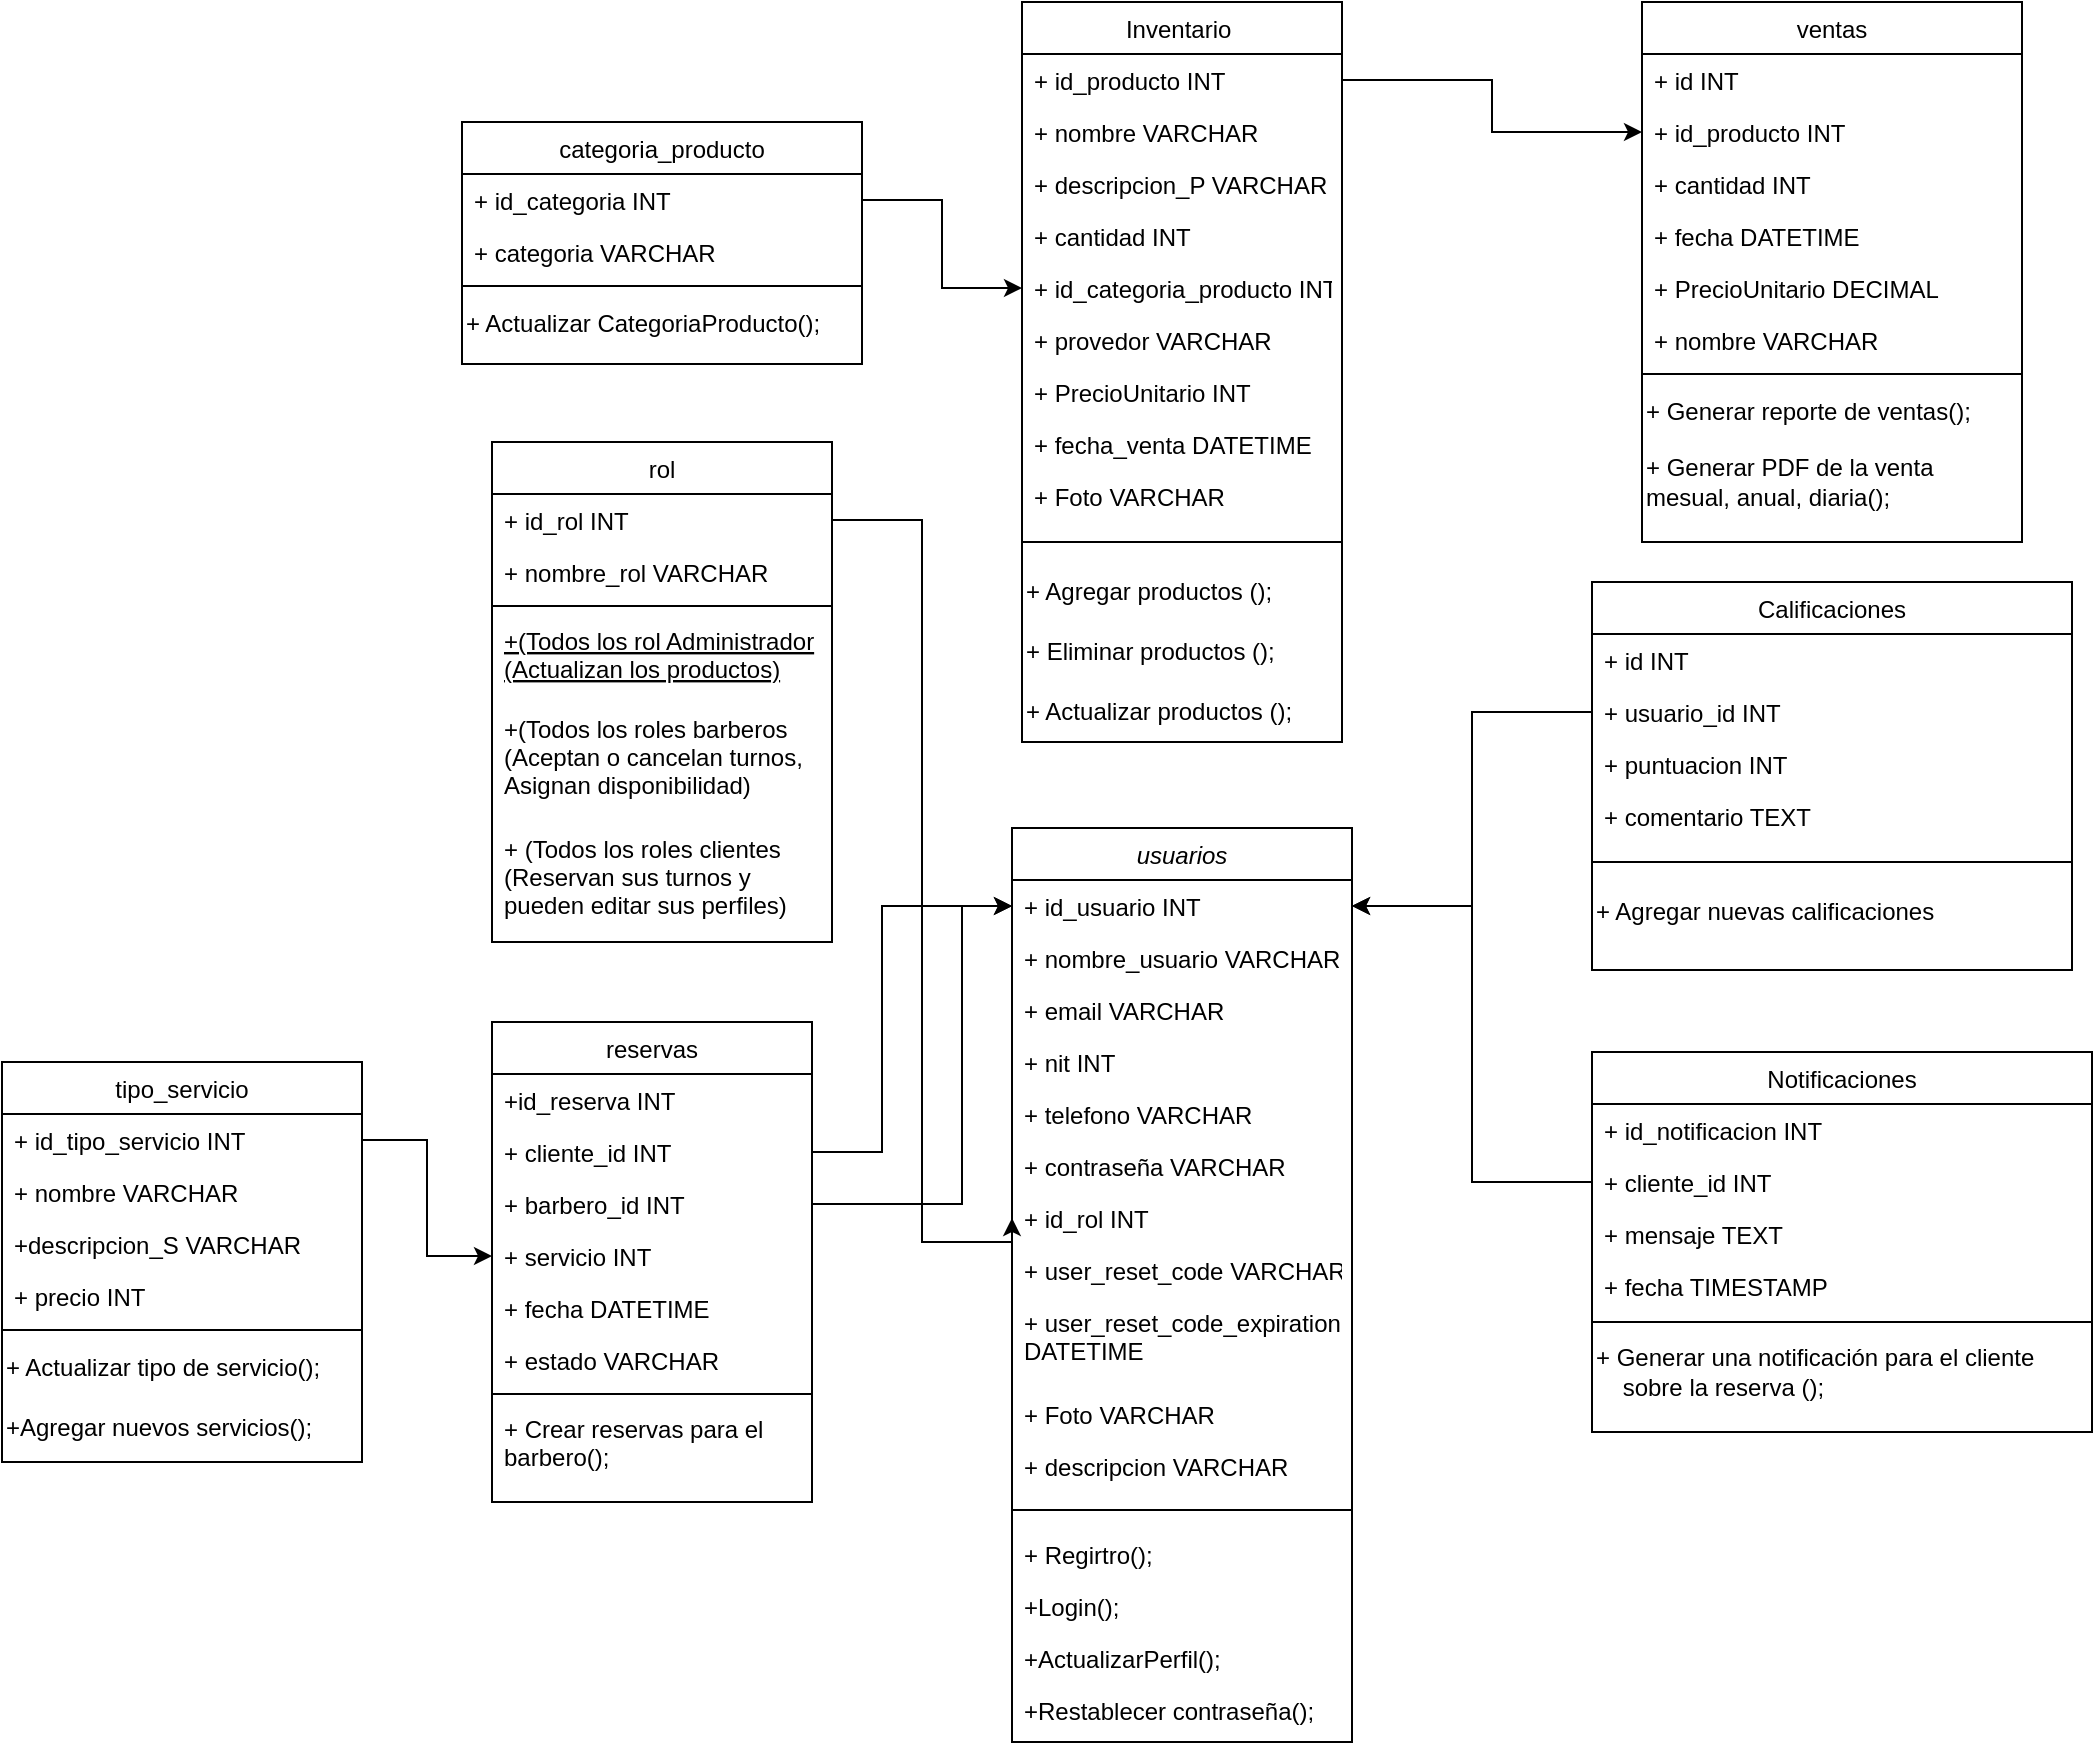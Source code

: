 <mxfile version="27.0.5">
  <diagram id="C5RBs43oDa-KdzZeNtuy" name="Page-1">
    <mxGraphModel dx="1678" dy="2093" grid="1" gridSize="10" guides="1" tooltips="1" connect="1" arrows="1" fold="1" page="1" pageScale="1" pageWidth="827" pageHeight="1169" math="0" shadow="0">
      <root>
        <mxCell id="WIyWlLk6GJQsqaUBKTNV-0" />
        <mxCell id="WIyWlLk6GJQsqaUBKTNV-1" parent="WIyWlLk6GJQsqaUBKTNV-0" />
        <mxCell id="zkfFHV4jXpPFQw0GAbJ--0" value="usuarios" style="swimlane;fontStyle=2;align=center;verticalAlign=top;childLayout=stackLayout;horizontal=1;startSize=26;horizontalStack=0;resizeParent=1;resizeLast=0;collapsible=1;marginBottom=0;rounded=0;shadow=0;strokeWidth=1;" parent="WIyWlLk6GJQsqaUBKTNV-1" vertex="1">
          <mxGeometry x="705" y="283" width="170" height="457" as="geometry">
            <mxRectangle x="230" y="140" width="160" height="26" as="alternateBounds" />
          </mxGeometry>
        </mxCell>
        <mxCell id="zkfFHV4jXpPFQw0GAbJ--1" value="+ id_usuario INT" style="text;align=left;verticalAlign=top;spacingLeft=4;spacingRight=4;overflow=hidden;rotatable=0;points=[[0,0.5],[1,0.5]];portConstraint=eastwest;" parent="zkfFHV4jXpPFQw0GAbJ--0" vertex="1">
          <mxGeometry y="26" width="170" height="26" as="geometry" />
        </mxCell>
        <mxCell id="zkfFHV4jXpPFQw0GAbJ--2" value="+ nombre_usuario VARCHAR  " style="text;align=left;verticalAlign=top;spacingLeft=4;spacingRight=4;overflow=hidden;rotatable=0;points=[[0,0.5],[1,0.5]];portConstraint=eastwest;rounded=0;shadow=0;html=0;" parent="zkfFHV4jXpPFQw0GAbJ--0" vertex="1">
          <mxGeometry y="52" width="170" height="26" as="geometry" />
        </mxCell>
        <mxCell id="zkfFHV4jXpPFQw0GAbJ--3" value="+ email VARCHAR" style="text;align=left;verticalAlign=top;spacingLeft=4;spacingRight=4;overflow=hidden;rotatable=0;points=[[0,0.5],[1,0.5]];portConstraint=eastwest;rounded=0;shadow=0;html=0;" parent="zkfFHV4jXpPFQw0GAbJ--0" vertex="1">
          <mxGeometry y="78" width="170" height="26" as="geometry" />
        </mxCell>
        <mxCell id="cnmXIl-TrKhqpvJSoA36-4" value="+ nit INT" style="text;align=left;verticalAlign=top;spacingLeft=4;spacingRight=4;overflow=hidden;rotatable=0;points=[[0,0.5],[1,0.5]];portConstraint=eastwest;rounded=0;shadow=0;html=0;" parent="zkfFHV4jXpPFQw0GAbJ--0" vertex="1">
          <mxGeometry y="104" width="170" height="26" as="geometry" />
        </mxCell>
        <mxCell id="cnmXIl-TrKhqpvJSoA36-3" value="+ telefono VARCHAR " style="text;align=left;verticalAlign=top;spacingLeft=4;spacingRight=4;overflow=hidden;rotatable=0;points=[[0,0.5],[1,0.5]];portConstraint=eastwest;rounded=0;shadow=0;html=0;" parent="zkfFHV4jXpPFQw0GAbJ--0" vertex="1">
          <mxGeometry y="130" width="170" height="26" as="geometry" />
        </mxCell>
        <mxCell id="cnmXIl-TrKhqpvJSoA36-2" value="+ contraseña VARCHAR " style="text;align=left;verticalAlign=top;spacingLeft=4;spacingRight=4;overflow=hidden;rotatable=0;points=[[0,0.5],[1,0.5]];portConstraint=eastwest;rounded=0;shadow=0;html=0;" parent="zkfFHV4jXpPFQw0GAbJ--0" vertex="1">
          <mxGeometry y="156" width="170" height="26" as="geometry" />
        </mxCell>
        <mxCell id="cnmXIl-TrKhqpvJSoA36-1" value="+ id_rol INT" style="text;align=left;verticalAlign=top;spacingLeft=4;spacingRight=4;overflow=hidden;rotatable=0;points=[[0,0.5],[1,0.5]];portConstraint=eastwest;rounded=0;shadow=0;html=0;" parent="zkfFHV4jXpPFQw0GAbJ--0" vertex="1">
          <mxGeometry y="182" width="170" height="26" as="geometry" />
        </mxCell>
        <mxCell id="cnmXIl-TrKhqpvJSoA36-0" value="+ user_reset_code VARCHAR " style="text;align=left;verticalAlign=top;spacingLeft=4;spacingRight=4;overflow=hidden;rotatable=0;points=[[0,0.5],[1,0.5]];portConstraint=eastwest;rounded=0;shadow=0;html=0;" parent="zkfFHV4jXpPFQw0GAbJ--0" vertex="1">
          <mxGeometry y="208" width="170" height="26" as="geometry" />
        </mxCell>
        <mxCell id="cnmXIl-TrKhqpvJSoA36-5" value="+ user_reset_code_expiration:&#xa;DATETIME" style="text;align=left;verticalAlign=top;spacingLeft=4;spacingRight=4;overflow=hidden;rotatable=0;points=[[0,0.5],[1,0.5]];portConstraint=eastwest;rounded=0;shadow=0;html=0;" parent="zkfFHV4jXpPFQw0GAbJ--0" vertex="1">
          <mxGeometry y="234" width="170" height="46" as="geometry" />
        </mxCell>
        <mxCell id="eq5EFfkzYUxp_FGWA2XZ-15" value="+ Foto VARCHAR " style="text;align=left;verticalAlign=top;spacingLeft=4;spacingRight=4;overflow=hidden;rotatable=0;points=[[0,0.5],[1,0.5]];portConstraint=eastwest;rounded=0;shadow=0;html=0;" vertex="1" parent="zkfFHV4jXpPFQw0GAbJ--0">
          <mxGeometry y="280" width="170" height="26" as="geometry" />
        </mxCell>
        <mxCell id="eq5EFfkzYUxp_FGWA2XZ-16" value="+ descripcion VARCHAR " style="text;align=left;verticalAlign=top;spacingLeft=4;spacingRight=4;overflow=hidden;rotatable=0;points=[[0,0.5],[1,0.5]];portConstraint=eastwest;rounded=0;shadow=0;html=0;" vertex="1" parent="zkfFHV4jXpPFQw0GAbJ--0">
          <mxGeometry y="306" width="170" height="26" as="geometry" />
        </mxCell>
        <mxCell id="zkfFHV4jXpPFQw0GAbJ--4" value="" style="line;html=1;strokeWidth=1;align=left;verticalAlign=middle;spacingTop=-1;spacingLeft=3;spacingRight=3;rotatable=0;labelPosition=right;points=[];portConstraint=eastwest;" parent="zkfFHV4jXpPFQw0GAbJ--0" vertex="1">
          <mxGeometry y="332" width="170" height="18" as="geometry" />
        </mxCell>
        <mxCell id="zkfFHV4jXpPFQw0GAbJ--5" value="+ Regirtro();&#xa;" style="text;align=left;verticalAlign=top;spacingLeft=4;spacingRight=4;overflow=hidden;rotatable=0;points=[[0,0.5],[1,0.5]];portConstraint=eastwest;" parent="zkfFHV4jXpPFQw0GAbJ--0" vertex="1">
          <mxGeometry y="350" width="170" height="26" as="geometry" />
        </mxCell>
        <mxCell id="cnmXIl-TrKhqpvJSoA36-6" value="+Login();" style="text;align=left;verticalAlign=top;spacingLeft=4;spacingRight=4;overflow=hidden;rotatable=0;points=[[0,0.5],[1,0.5]];portConstraint=eastwest;" parent="zkfFHV4jXpPFQw0GAbJ--0" vertex="1">
          <mxGeometry y="376" width="170" height="26" as="geometry" />
        </mxCell>
        <mxCell id="cnmXIl-TrKhqpvJSoA36-7" value="+ActualizarPerfil();" style="text;align=left;verticalAlign=top;spacingLeft=4;spacingRight=4;overflow=hidden;rotatable=0;points=[[0,0.5],[1,0.5]];portConstraint=eastwest;" parent="zkfFHV4jXpPFQw0GAbJ--0" vertex="1">
          <mxGeometry y="402" width="170" height="26" as="geometry" />
        </mxCell>
        <mxCell id="eq5EFfkzYUxp_FGWA2XZ-17" value="+Restablecer contraseña();" style="text;align=left;verticalAlign=top;spacingLeft=4;spacingRight=4;overflow=hidden;rotatable=0;points=[[0,0.5],[1,0.5]];portConstraint=eastwest;" vertex="1" parent="zkfFHV4jXpPFQw0GAbJ--0">
          <mxGeometry y="428" width="170" height="26" as="geometry" />
        </mxCell>
        <mxCell id="zkfFHV4jXpPFQw0GAbJ--6" value="rol" style="swimlane;fontStyle=0;align=center;verticalAlign=top;childLayout=stackLayout;horizontal=1;startSize=26;horizontalStack=0;resizeParent=1;resizeLast=0;collapsible=1;marginBottom=0;rounded=0;shadow=0;strokeWidth=1;" parent="WIyWlLk6GJQsqaUBKTNV-1" vertex="1">
          <mxGeometry x="445" y="90" width="170" height="250" as="geometry">
            <mxRectangle x="130" y="380" width="160" height="26" as="alternateBounds" />
          </mxGeometry>
        </mxCell>
        <mxCell id="zkfFHV4jXpPFQw0GAbJ--7" value="+ id_rol INT" style="text;align=left;verticalAlign=top;spacingLeft=4;spacingRight=4;overflow=hidden;rotatable=0;points=[[0,0.5],[1,0.5]];portConstraint=eastwest;" parent="zkfFHV4jXpPFQw0GAbJ--6" vertex="1">
          <mxGeometry y="26" width="170" height="26" as="geometry" />
        </mxCell>
        <mxCell id="zkfFHV4jXpPFQw0GAbJ--8" value="+ nombre_rol VARCHAR " style="text;align=left;verticalAlign=top;spacingLeft=4;spacingRight=4;overflow=hidden;rotatable=0;points=[[0,0.5],[1,0.5]];portConstraint=eastwest;rounded=0;shadow=0;html=0;" parent="zkfFHV4jXpPFQw0GAbJ--6" vertex="1">
          <mxGeometry y="52" width="170" height="26" as="geometry" />
        </mxCell>
        <mxCell id="zkfFHV4jXpPFQw0GAbJ--9" value="" style="line;html=1;strokeWidth=1;align=left;verticalAlign=middle;spacingTop=-1;spacingLeft=3;spacingRight=3;rotatable=0;labelPosition=right;points=[];portConstraint=eastwest;" parent="zkfFHV4jXpPFQw0GAbJ--6" vertex="1">
          <mxGeometry y="78" width="170" height="8" as="geometry" />
        </mxCell>
        <mxCell id="zkfFHV4jXpPFQw0GAbJ--10" value="+(Todos los rol Administrador&#xa;(Actualizan los productos)" style="text;align=left;verticalAlign=top;spacingLeft=4;spacingRight=4;overflow=hidden;rotatable=0;points=[[0,0.5],[1,0.5]];portConstraint=eastwest;fontStyle=4" parent="zkfFHV4jXpPFQw0GAbJ--6" vertex="1">
          <mxGeometry y="86" width="170" height="44" as="geometry" />
        </mxCell>
        <mxCell id="zkfFHV4jXpPFQw0GAbJ--11" value="+(Todos los roles barberos &#xa;(Aceptan o cancelan turnos,&#xa;Asignan disponibilidad)" style="text;align=left;verticalAlign=top;spacingLeft=4;spacingRight=4;overflow=hidden;rotatable=0;points=[[0,0.5],[1,0.5]];portConstraint=eastwest;" parent="zkfFHV4jXpPFQw0GAbJ--6" vertex="1">
          <mxGeometry y="130" width="170" height="60" as="geometry" />
        </mxCell>
        <mxCell id="cnmXIl-TrKhqpvJSoA36-9" value="+ (Todos los roles clientes&#xa;(Reservan sus turnos y &#xa;pueden editar sus perfiles)" style="text;align=left;verticalAlign=top;spacingLeft=4;spacingRight=4;overflow=hidden;rotatable=0;points=[[0,0.5],[1,0.5]];portConstraint=eastwest;" parent="zkfFHV4jXpPFQw0GAbJ--6" vertex="1">
          <mxGeometry y="190" width="170" height="60" as="geometry" />
        </mxCell>
        <mxCell id="zkfFHV4jXpPFQw0GAbJ--13" value="categoria_producto" style="swimlane;fontStyle=0;align=center;verticalAlign=top;childLayout=stackLayout;horizontal=1;startSize=26;horizontalStack=0;resizeParent=1;resizeLast=0;collapsible=1;marginBottom=0;rounded=0;shadow=0;strokeWidth=1;" parent="WIyWlLk6GJQsqaUBKTNV-1" vertex="1">
          <mxGeometry x="430" y="-70" width="200" height="121" as="geometry">
            <mxRectangle x="340" y="380" width="170" height="26" as="alternateBounds" />
          </mxGeometry>
        </mxCell>
        <mxCell id="zkfFHV4jXpPFQw0GAbJ--14" value="+ id_categoria INT " style="text;align=left;verticalAlign=top;spacingLeft=4;spacingRight=4;overflow=hidden;rotatable=0;points=[[0,0.5],[1,0.5]];portConstraint=eastwest;" parent="zkfFHV4jXpPFQw0GAbJ--13" vertex="1">
          <mxGeometry y="26" width="200" height="26" as="geometry" />
        </mxCell>
        <mxCell id="cnmXIl-TrKhqpvJSoA36-12" value="+ categoria VARCHAR" style="text;align=left;verticalAlign=top;spacingLeft=4;spacingRight=4;overflow=hidden;rotatable=0;points=[[0,0.5],[1,0.5]];portConstraint=eastwest;" parent="zkfFHV4jXpPFQw0GAbJ--13" vertex="1">
          <mxGeometry y="52" width="200" height="26" as="geometry" />
        </mxCell>
        <mxCell id="zkfFHV4jXpPFQw0GAbJ--15" value="" style="line;html=1;strokeWidth=1;align=left;verticalAlign=middle;spacingTop=-1;spacingLeft=3;spacingRight=3;rotatable=0;labelPosition=right;points=[];portConstraint=eastwest;" parent="zkfFHV4jXpPFQw0GAbJ--13" vertex="1">
          <mxGeometry y="78" width="200" height="8" as="geometry" />
        </mxCell>
        <mxCell id="cnmXIl-TrKhqpvJSoA36-15" value="+ Actualizar CategoriaProducto();" style="text;html=1;align=left;verticalAlign=middle;resizable=0;points=[];autosize=1;strokeColor=none;fillColor=none;" parent="zkfFHV4jXpPFQw0GAbJ--13" vertex="1">
          <mxGeometry y="86" width="200" height="30" as="geometry" />
        </mxCell>
        <mxCell id="zkfFHV4jXpPFQw0GAbJ--17" value="reservas" style="swimlane;fontStyle=0;align=center;verticalAlign=top;childLayout=stackLayout;horizontal=1;startSize=26;horizontalStack=0;resizeParent=1;resizeLast=0;collapsible=1;marginBottom=0;rounded=0;shadow=0;strokeWidth=1;" parent="WIyWlLk6GJQsqaUBKTNV-1" vertex="1">
          <mxGeometry x="445" y="380" width="160" height="240" as="geometry">
            <mxRectangle x="550" y="140" width="160" height="26" as="alternateBounds" />
          </mxGeometry>
        </mxCell>
        <mxCell id="zkfFHV4jXpPFQw0GAbJ--18" value="+id_reserva INT " style="text;align=left;verticalAlign=top;spacingLeft=4;spacingRight=4;overflow=hidden;rotatable=0;points=[[0,0.5],[1,0.5]];portConstraint=eastwest;" parent="zkfFHV4jXpPFQw0GAbJ--17" vertex="1">
          <mxGeometry y="26" width="160" height="26" as="geometry" />
        </mxCell>
        <mxCell id="zkfFHV4jXpPFQw0GAbJ--19" value="+ cliente_id INT " style="text;align=left;verticalAlign=top;spacingLeft=4;spacingRight=4;overflow=hidden;rotatable=0;points=[[0,0.5],[1,0.5]];portConstraint=eastwest;rounded=0;shadow=0;html=0;" parent="zkfFHV4jXpPFQw0GAbJ--17" vertex="1">
          <mxGeometry y="52" width="160" height="26" as="geometry" />
        </mxCell>
        <mxCell id="zkfFHV4jXpPFQw0GAbJ--20" value="+ barbero_id INT " style="text;align=left;verticalAlign=top;spacingLeft=4;spacingRight=4;overflow=hidden;rotatable=0;points=[[0,0.5],[1,0.5]];portConstraint=eastwest;rounded=0;shadow=0;html=0;" parent="zkfFHV4jXpPFQw0GAbJ--17" vertex="1">
          <mxGeometry y="78" width="160" height="26" as="geometry" />
        </mxCell>
        <mxCell id="zkfFHV4jXpPFQw0GAbJ--21" value="+ servicio INT " style="text;align=left;verticalAlign=top;spacingLeft=4;spacingRight=4;overflow=hidden;rotatable=0;points=[[0,0.5],[1,0.5]];portConstraint=eastwest;rounded=0;shadow=0;html=0;" parent="zkfFHV4jXpPFQw0GAbJ--17" vertex="1">
          <mxGeometry y="104" width="160" height="26" as="geometry" />
        </mxCell>
        <mxCell id="zkfFHV4jXpPFQw0GAbJ--22" value="+ fecha DATETIME" style="text;align=left;verticalAlign=top;spacingLeft=4;spacingRight=4;overflow=hidden;rotatable=0;points=[[0,0.5],[1,0.5]];portConstraint=eastwest;rounded=0;shadow=0;html=0;" parent="zkfFHV4jXpPFQw0GAbJ--17" vertex="1">
          <mxGeometry y="130" width="160" height="26" as="geometry" />
        </mxCell>
        <mxCell id="cnmXIl-TrKhqpvJSoA36-10" value="+ estado VARCHAR " style="text;align=left;verticalAlign=top;spacingLeft=4;spacingRight=4;overflow=hidden;rotatable=0;points=[[0,0.5],[1,0.5]];portConstraint=eastwest;rounded=0;shadow=0;html=0;" parent="zkfFHV4jXpPFQw0GAbJ--17" vertex="1">
          <mxGeometry y="156" width="160" height="26" as="geometry" />
        </mxCell>
        <mxCell id="zkfFHV4jXpPFQw0GAbJ--23" value="" style="line;html=1;strokeWidth=1;align=left;verticalAlign=middle;spacingTop=-1;spacingLeft=3;spacingRight=3;rotatable=0;labelPosition=right;points=[];portConstraint=eastwest;" parent="zkfFHV4jXpPFQw0GAbJ--17" vertex="1">
          <mxGeometry y="182" width="160" height="8" as="geometry" />
        </mxCell>
        <mxCell id="eq5EFfkzYUxp_FGWA2XZ-13" value="+ Crear reservas para el&#xa;barbero();" style="text;align=left;verticalAlign=top;spacingLeft=4;spacingRight=4;overflow=hidden;rotatable=0;points=[[0,0.5],[1,0.5]];portConstraint=eastwest;rounded=0;shadow=0;html=0;" vertex="1" parent="zkfFHV4jXpPFQw0GAbJ--17">
          <mxGeometry y="190" width="160" height="40" as="geometry" />
        </mxCell>
        <mxCell id="cnmXIl-TrKhqpvJSoA36-38" value="tipo_servicio" style="swimlane;fontStyle=0;align=center;verticalAlign=top;childLayout=stackLayout;horizontal=1;startSize=26;horizontalStack=0;resizeParent=1;resizeLast=0;collapsible=1;marginBottom=0;rounded=0;shadow=0;strokeWidth=1;" parent="WIyWlLk6GJQsqaUBKTNV-1" vertex="1">
          <mxGeometry x="200" y="400" width="180" height="200" as="geometry">
            <mxRectangle x="550" y="140" width="160" height="26" as="alternateBounds" />
          </mxGeometry>
        </mxCell>
        <mxCell id="cnmXIl-TrKhqpvJSoA36-39" value="+ id_tipo_servicio INT" style="text;align=left;verticalAlign=top;spacingLeft=4;spacingRight=4;overflow=hidden;rotatable=0;points=[[0,0.5],[1,0.5]];portConstraint=eastwest;" parent="cnmXIl-TrKhqpvJSoA36-38" vertex="1">
          <mxGeometry y="26" width="180" height="26" as="geometry" />
        </mxCell>
        <mxCell id="cnmXIl-TrKhqpvJSoA36-40" value="+ nombre VARCHAR" style="text;align=left;verticalAlign=top;spacingLeft=4;spacingRight=4;overflow=hidden;rotatable=0;points=[[0,0.5],[1,0.5]];portConstraint=eastwest;rounded=0;shadow=0;html=0;" parent="cnmXIl-TrKhqpvJSoA36-38" vertex="1">
          <mxGeometry y="52" width="180" height="26" as="geometry" />
        </mxCell>
        <mxCell id="cnmXIl-TrKhqpvJSoA36-41" value="+descripcion_S VARCHAR" style="text;align=left;verticalAlign=top;spacingLeft=4;spacingRight=4;overflow=hidden;rotatable=0;points=[[0,0.5],[1,0.5]];portConstraint=eastwest;rounded=0;shadow=0;html=0;" parent="cnmXIl-TrKhqpvJSoA36-38" vertex="1">
          <mxGeometry y="78" width="180" height="26" as="geometry" />
        </mxCell>
        <mxCell id="cnmXIl-TrKhqpvJSoA36-42" value="+ precio INT" style="text;align=left;verticalAlign=top;spacingLeft=4;spacingRight=4;overflow=hidden;rotatable=0;points=[[0,0.5],[1,0.5]];portConstraint=eastwest;rounded=0;shadow=0;html=0;" parent="cnmXIl-TrKhqpvJSoA36-38" vertex="1">
          <mxGeometry y="104" width="180" height="26" as="geometry" />
        </mxCell>
        <mxCell id="cnmXIl-TrKhqpvJSoA36-46" value="" style="line;html=1;strokeWidth=1;align=left;verticalAlign=middle;spacingTop=-1;spacingLeft=3;spacingRight=3;rotatable=0;labelPosition=right;points=[];portConstraint=eastwest;" parent="cnmXIl-TrKhqpvJSoA36-38" vertex="1">
          <mxGeometry y="130" width="180" height="8" as="geometry" />
        </mxCell>
        <mxCell id="cnmXIl-TrKhqpvJSoA36-51" value="+ Actualizar tipo de servicio();" style="text;html=1;align=left;verticalAlign=middle;resizable=0;points=[];autosize=1;strokeColor=none;fillColor=none;" parent="cnmXIl-TrKhqpvJSoA36-38" vertex="1">
          <mxGeometry y="138" width="180" height="30" as="geometry" />
        </mxCell>
        <mxCell id="cnmXIl-TrKhqpvJSoA36-53" value="+Agregar nuevos servicios();&amp;nbsp;" style="text;html=1;align=left;verticalAlign=middle;resizable=0;points=[];autosize=1;strokeColor=none;fillColor=none;" parent="cnmXIl-TrKhqpvJSoA36-38" vertex="1">
          <mxGeometry y="168" width="180" height="30" as="geometry" />
        </mxCell>
        <mxCell id="cnmXIl-TrKhqpvJSoA36-54" value="Notificaciones" style="swimlane;fontStyle=0;align=center;verticalAlign=top;childLayout=stackLayout;horizontal=1;startSize=26;horizontalStack=0;resizeParent=1;resizeLast=0;collapsible=1;marginBottom=0;rounded=0;shadow=0;strokeWidth=1;" parent="WIyWlLk6GJQsqaUBKTNV-1" vertex="1">
          <mxGeometry x="995" y="395" width="250" height="190" as="geometry">
            <mxRectangle x="550" y="140" width="160" height="26" as="alternateBounds" />
          </mxGeometry>
        </mxCell>
        <mxCell id="cnmXIl-TrKhqpvJSoA36-55" value="+ id_notificacion INT" style="text;align=left;verticalAlign=top;spacingLeft=4;spacingRight=4;overflow=hidden;rotatable=0;points=[[0,0.5],[1,0.5]];portConstraint=eastwest;" parent="cnmXIl-TrKhqpvJSoA36-54" vertex="1">
          <mxGeometry y="26" width="250" height="26" as="geometry" />
        </mxCell>
        <mxCell id="cnmXIl-TrKhqpvJSoA36-56" value="+ cliente_id INT " style="text;align=left;verticalAlign=top;spacingLeft=4;spacingRight=4;overflow=hidden;rotatable=0;points=[[0,0.5],[1,0.5]];portConstraint=eastwest;rounded=0;shadow=0;html=0;" parent="cnmXIl-TrKhqpvJSoA36-54" vertex="1">
          <mxGeometry y="52" width="250" height="26" as="geometry" />
        </mxCell>
        <mxCell id="cnmXIl-TrKhqpvJSoA36-58" value="+ mensaje TEXT " style="text;align=left;verticalAlign=top;spacingLeft=4;spacingRight=4;overflow=hidden;rotatable=0;points=[[0,0.5],[1,0.5]];portConstraint=eastwest;rounded=0;shadow=0;html=0;" parent="cnmXIl-TrKhqpvJSoA36-54" vertex="1">
          <mxGeometry y="78" width="250" height="26" as="geometry" />
        </mxCell>
        <mxCell id="eq5EFfkzYUxp_FGWA2XZ-8" value="+ fecha TIMESTAMP" style="text;align=left;verticalAlign=top;spacingLeft=4;spacingRight=4;overflow=hidden;rotatable=0;points=[[0,0.5],[1,0.5]];portConstraint=eastwest;rounded=0;shadow=0;html=0;" vertex="1" parent="cnmXIl-TrKhqpvJSoA36-54">
          <mxGeometry y="104" width="250" height="26" as="geometry" />
        </mxCell>
        <mxCell id="cnmXIl-TrKhqpvJSoA36-60" value="" style="line;html=1;strokeWidth=1;align=left;verticalAlign=middle;spacingTop=-1;spacingLeft=3;spacingRight=3;rotatable=0;labelPosition=right;points=[];portConstraint=eastwest;" parent="cnmXIl-TrKhqpvJSoA36-54" vertex="1">
          <mxGeometry y="130" width="250" height="10" as="geometry" />
        </mxCell>
        <mxCell id="cnmXIl-TrKhqpvJSoA36-61" value="+ Generar una notificación para el cliente&amp;nbsp;&lt;div&gt;&amp;nbsp; &amp;nbsp; sobre la reserva ();&lt;/div&gt;" style="text;html=1;align=left;verticalAlign=middle;resizable=0;points=[];autosize=1;strokeColor=none;fillColor=none;" parent="cnmXIl-TrKhqpvJSoA36-54" vertex="1">
          <mxGeometry y="140" width="250" height="40" as="geometry" />
        </mxCell>
        <mxCell id="cnmXIl-TrKhqpvJSoA36-64" value="Calificaciones" style="swimlane;fontStyle=0;align=center;verticalAlign=top;childLayout=stackLayout;horizontal=1;startSize=26;horizontalStack=0;resizeParent=1;resizeLast=0;collapsible=1;marginBottom=0;rounded=0;shadow=0;strokeWidth=1;" parent="WIyWlLk6GJQsqaUBKTNV-1" vertex="1">
          <mxGeometry x="995" y="160" width="240" height="194" as="geometry">
            <mxRectangle x="550" y="140" width="160" height="26" as="alternateBounds" />
          </mxGeometry>
        </mxCell>
        <mxCell id="cnmXIl-TrKhqpvJSoA36-65" value="+ id INT" style="text;align=left;verticalAlign=top;spacingLeft=4;spacingRight=4;overflow=hidden;rotatable=0;points=[[0,0.5],[1,0.5]];portConstraint=eastwest;" parent="cnmXIl-TrKhqpvJSoA36-64" vertex="1">
          <mxGeometry y="26" width="240" height="26" as="geometry" />
        </mxCell>
        <mxCell id="cnmXIl-TrKhqpvJSoA36-66" value="+ usuario_id INT &#xa;" style="text;align=left;verticalAlign=top;spacingLeft=4;spacingRight=4;overflow=hidden;rotatable=0;points=[[0,0.5],[1,0.5]];portConstraint=eastwest;rounded=0;shadow=0;html=0;" parent="cnmXIl-TrKhqpvJSoA36-64" vertex="1">
          <mxGeometry y="52" width="240" height="26" as="geometry" />
        </mxCell>
        <mxCell id="cnmXIl-TrKhqpvJSoA36-67" value="+ puntuacion INT " style="text;align=left;verticalAlign=top;spacingLeft=4;spacingRight=4;overflow=hidden;rotatable=0;points=[[0,0.5],[1,0.5]];portConstraint=eastwest;rounded=0;shadow=0;html=0;" parent="cnmXIl-TrKhqpvJSoA36-64" vertex="1">
          <mxGeometry y="78" width="240" height="26" as="geometry" />
        </mxCell>
        <mxCell id="eq5EFfkzYUxp_FGWA2XZ-3" value="+ comentario TEXT" style="text;align=left;verticalAlign=top;spacingLeft=4;spacingRight=4;overflow=hidden;rotatable=0;points=[[0,0.5],[1,0.5]];portConstraint=eastwest;rounded=0;shadow=0;html=0;" vertex="1" parent="cnmXIl-TrKhqpvJSoA36-64">
          <mxGeometry y="104" width="240" height="26" as="geometry" />
        </mxCell>
        <mxCell id="cnmXIl-TrKhqpvJSoA36-68" value="" style="line;html=1;strokeWidth=1;align=left;verticalAlign=middle;spacingTop=-1;spacingLeft=3;spacingRight=3;rotatable=0;labelPosition=right;points=[];portConstraint=eastwest;" parent="cnmXIl-TrKhqpvJSoA36-64" vertex="1">
          <mxGeometry y="130" width="240" height="20" as="geometry" />
        </mxCell>
        <mxCell id="cnmXIl-TrKhqpvJSoA36-69" value="+ Agregar nuevas calificaciones" style="text;html=1;align=left;verticalAlign=middle;resizable=0;points=[];autosize=1;strokeColor=none;fillColor=none;" parent="cnmXIl-TrKhqpvJSoA36-64" vertex="1">
          <mxGeometry y="150" width="240" height="30" as="geometry" />
        </mxCell>
        <mxCell id="cnmXIl-TrKhqpvJSoA36-71" value="Inventario " style="swimlane;fontStyle=0;align=center;verticalAlign=top;childLayout=stackLayout;horizontal=1;startSize=26;horizontalStack=0;resizeParent=1;resizeLast=0;collapsible=1;marginBottom=0;rounded=0;shadow=0;strokeWidth=1;" parent="WIyWlLk6GJQsqaUBKTNV-1" vertex="1">
          <mxGeometry x="710" y="-130" width="160" height="370" as="geometry">
            <mxRectangle x="550" y="140" width="160" height="26" as="alternateBounds" />
          </mxGeometry>
        </mxCell>
        <mxCell id="cnmXIl-TrKhqpvJSoA36-72" value="+ id_producto INT" style="text;align=left;verticalAlign=top;spacingLeft=4;spacingRight=4;overflow=hidden;rotatable=0;points=[[0,0.5],[1,0.5]];portConstraint=eastwest;" parent="cnmXIl-TrKhqpvJSoA36-71" vertex="1">
          <mxGeometry y="26" width="160" height="26" as="geometry" />
        </mxCell>
        <mxCell id="cnmXIl-TrKhqpvJSoA36-73" value="+ nombre VARCHAR " style="text;align=left;verticalAlign=top;spacingLeft=4;spacingRight=4;overflow=hidden;rotatable=0;points=[[0,0.5],[1,0.5]];portConstraint=eastwest;rounded=0;shadow=0;html=0;" parent="cnmXIl-TrKhqpvJSoA36-71" vertex="1">
          <mxGeometry y="52" width="160" height="26" as="geometry" />
        </mxCell>
        <mxCell id="cnmXIl-TrKhqpvJSoA36-74" value="+ descripcion_P VARCHAR " style="text;align=left;verticalAlign=top;spacingLeft=4;spacingRight=4;overflow=hidden;rotatable=0;points=[[0,0.5],[1,0.5]];portConstraint=eastwest;rounded=0;shadow=0;html=0;" parent="cnmXIl-TrKhqpvJSoA36-71" vertex="1">
          <mxGeometry y="78" width="160" height="26" as="geometry" />
        </mxCell>
        <mxCell id="cnmXIl-TrKhqpvJSoA36-75" value="+ cantidad INT" style="text;align=left;verticalAlign=top;spacingLeft=4;spacingRight=4;overflow=hidden;rotatable=0;points=[[0,0.5],[1,0.5]];portConstraint=eastwest;rounded=0;shadow=0;html=0;" parent="cnmXIl-TrKhqpvJSoA36-71" vertex="1">
          <mxGeometry y="104" width="160" height="26" as="geometry" />
        </mxCell>
        <mxCell id="cnmXIl-TrKhqpvJSoA36-76" value="+ id_categoria_producto INT" style="text;align=left;verticalAlign=top;spacingLeft=4;spacingRight=4;overflow=hidden;rotatable=0;points=[[0,0.5],[1,0.5]];portConstraint=eastwest;rounded=0;shadow=0;html=0;" parent="cnmXIl-TrKhqpvJSoA36-71" vertex="1">
          <mxGeometry y="130" width="160" height="26" as="geometry" />
        </mxCell>
        <mxCell id="cnmXIl-TrKhqpvJSoA36-77" value="+ provedor VARCHAR " style="text;align=left;verticalAlign=top;spacingLeft=4;spacingRight=4;overflow=hidden;rotatable=0;points=[[0,0.5],[1,0.5]];portConstraint=eastwest;rounded=0;shadow=0;html=0;" parent="cnmXIl-TrKhqpvJSoA36-71" vertex="1">
          <mxGeometry y="156" width="160" height="26" as="geometry" />
        </mxCell>
        <mxCell id="eq5EFfkzYUxp_FGWA2XZ-5" value="+ PrecioUnitario INT" style="text;align=left;verticalAlign=top;spacingLeft=4;spacingRight=4;overflow=hidden;rotatable=0;points=[[0,0.5],[1,0.5]];portConstraint=eastwest;rounded=0;shadow=0;html=0;" vertex="1" parent="cnmXIl-TrKhqpvJSoA36-71">
          <mxGeometry y="182" width="160" height="26" as="geometry" />
        </mxCell>
        <mxCell id="eq5EFfkzYUxp_FGWA2XZ-6" value="+ fecha_venta DATETIME" style="text;align=left;verticalAlign=top;spacingLeft=4;spacingRight=4;overflow=hidden;rotatable=0;points=[[0,0.5],[1,0.5]];portConstraint=eastwest;rounded=0;shadow=0;html=0;" vertex="1" parent="cnmXIl-TrKhqpvJSoA36-71">
          <mxGeometry y="208" width="160" height="26" as="geometry" />
        </mxCell>
        <mxCell id="eq5EFfkzYUxp_FGWA2XZ-7" value="+ Foto VARCHAR " style="text;align=left;verticalAlign=top;spacingLeft=4;spacingRight=4;overflow=hidden;rotatable=0;points=[[0,0.5],[1,0.5]];portConstraint=eastwest;rounded=0;shadow=0;html=0;" vertex="1" parent="cnmXIl-TrKhqpvJSoA36-71">
          <mxGeometry y="234" width="160" height="26" as="geometry" />
        </mxCell>
        <mxCell id="cnmXIl-TrKhqpvJSoA36-79" value="" style="line;html=1;strokeWidth=1;align=left;verticalAlign=middle;spacingTop=-1;spacingLeft=3;spacingRight=3;rotatable=0;labelPosition=right;points=[];portConstraint=eastwest;" parent="cnmXIl-TrKhqpvJSoA36-71" vertex="1">
          <mxGeometry y="260" width="160" height="20" as="geometry" />
        </mxCell>
        <mxCell id="cnmXIl-TrKhqpvJSoA36-81" value="+ Agregar productos ();" style="text;html=1;align=left;verticalAlign=middle;resizable=0;points=[];autosize=1;strokeColor=none;fillColor=none;" parent="cnmXIl-TrKhqpvJSoA36-71" vertex="1">
          <mxGeometry y="280" width="160" height="30" as="geometry" />
        </mxCell>
        <mxCell id="cnmXIl-TrKhqpvJSoA36-82" value="+ Eliminar productos ();" style="text;html=1;align=left;verticalAlign=middle;resizable=0;points=[];autosize=1;strokeColor=none;fillColor=none;" parent="cnmXIl-TrKhqpvJSoA36-71" vertex="1">
          <mxGeometry y="310" width="160" height="30" as="geometry" />
        </mxCell>
        <mxCell id="cnmXIl-TrKhqpvJSoA36-83" value="+ Actualizar productos ();" style="text;html=1;align=left;verticalAlign=middle;resizable=0;points=[];autosize=1;strokeColor=none;fillColor=none;" parent="cnmXIl-TrKhqpvJSoA36-71" vertex="1">
          <mxGeometry y="340" width="160" height="30" as="geometry" />
        </mxCell>
        <mxCell id="eq5EFfkzYUxp_FGWA2XZ-18" value="ventas" style="swimlane;fontStyle=0;align=center;verticalAlign=top;childLayout=stackLayout;horizontal=1;startSize=26;horizontalStack=0;resizeParent=1;resizeLast=0;collapsible=1;marginBottom=0;rounded=0;shadow=0;strokeWidth=1;" vertex="1" parent="WIyWlLk6GJQsqaUBKTNV-1">
          <mxGeometry x="1020" y="-130" width="190" height="270" as="geometry">
            <mxRectangle x="550" y="140" width="160" height="26" as="alternateBounds" />
          </mxGeometry>
        </mxCell>
        <mxCell id="eq5EFfkzYUxp_FGWA2XZ-19" value="+ id INT " style="text;align=left;verticalAlign=top;spacingLeft=4;spacingRight=4;overflow=hidden;rotatable=0;points=[[0,0.5],[1,0.5]];portConstraint=eastwest;" vertex="1" parent="eq5EFfkzYUxp_FGWA2XZ-18">
          <mxGeometry y="26" width="190" height="26" as="geometry" />
        </mxCell>
        <mxCell id="eq5EFfkzYUxp_FGWA2XZ-20" value="+ id_producto INT " style="text;align=left;verticalAlign=top;spacingLeft=4;spacingRight=4;overflow=hidden;rotatable=0;points=[[0,0.5],[1,0.5]];portConstraint=eastwest;rounded=0;shadow=0;html=0;" vertex="1" parent="eq5EFfkzYUxp_FGWA2XZ-18">
          <mxGeometry y="52" width="190" height="26" as="geometry" />
        </mxCell>
        <mxCell id="eq5EFfkzYUxp_FGWA2XZ-21" value="+ cantidad INT " style="text;align=left;verticalAlign=top;spacingLeft=4;spacingRight=4;overflow=hidden;rotatable=0;points=[[0,0.5],[1,0.5]];portConstraint=eastwest;rounded=0;shadow=0;html=0;" vertex="1" parent="eq5EFfkzYUxp_FGWA2XZ-18">
          <mxGeometry y="78" width="190" height="26" as="geometry" />
        </mxCell>
        <mxCell id="eq5EFfkzYUxp_FGWA2XZ-22" value="+ fecha DATETIME " style="text;align=left;verticalAlign=top;spacingLeft=4;spacingRight=4;overflow=hidden;rotatable=0;points=[[0,0.5],[1,0.5]];portConstraint=eastwest;rounded=0;shadow=0;html=0;" vertex="1" parent="eq5EFfkzYUxp_FGWA2XZ-18">
          <mxGeometry y="104" width="190" height="26" as="geometry" />
        </mxCell>
        <mxCell id="eq5EFfkzYUxp_FGWA2XZ-26" value="+ PrecioUnitario DECIMAL " style="text;align=left;verticalAlign=top;spacingLeft=4;spacingRight=4;overflow=hidden;rotatable=0;points=[[0,0.5],[1,0.5]];portConstraint=eastwest;rounded=0;shadow=0;html=0;" vertex="1" parent="eq5EFfkzYUxp_FGWA2XZ-18">
          <mxGeometry y="130" width="190" height="26" as="geometry" />
        </mxCell>
        <mxCell id="eq5EFfkzYUxp_FGWA2XZ-27" value="+ nombre VARCHAR " style="text;align=left;verticalAlign=top;spacingLeft=4;spacingRight=4;overflow=hidden;rotatable=0;points=[[0,0.5],[1,0.5]];portConstraint=eastwest;rounded=0;shadow=0;html=0;" vertex="1" parent="eq5EFfkzYUxp_FGWA2XZ-18">
          <mxGeometry y="156" width="190" height="26" as="geometry" />
        </mxCell>
        <mxCell id="eq5EFfkzYUxp_FGWA2XZ-23" value="" style="line;html=1;strokeWidth=1;align=left;verticalAlign=middle;spacingTop=-1;spacingLeft=3;spacingRight=3;rotatable=0;labelPosition=right;points=[];portConstraint=eastwest;" vertex="1" parent="eq5EFfkzYUxp_FGWA2XZ-18">
          <mxGeometry y="182" width="190" height="8" as="geometry" />
        </mxCell>
        <mxCell id="eq5EFfkzYUxp_FGWA2XZ-24" value="+ Generar reporte de ventas();" style="text;html=1;align=left;verticalAlign=middle;resizable=0;points=[];autosize=1;strokeColor=none;fillColor=none;" vertex="1" parent="eq5EFfkzYUxp_FGWA2XZ-18">
          <mxGeometry y="190" width="190" height="30" as="geometry" />
        </mxCell>
        <mxCell id="eq5EFfkzYUxp_FGWA2XZ-25" value="+ Generar PDF de la venta&lt;div&gt;mesual, anual, diaria();&lt;/div&gt;" style="text;html=1;align=left;verticalAlign=middle;resizable=0;points=[];autosize=1;strokeColor=none;fillColor=none;" vertex="1" parent="eq5EFfkzYUxp_FGWA2XZ-18">
          <mxGeometry y="220" width="190" height="40" as="geometry" />
        </mxCell>
        <mxCell id="eq5EFfkzYUxp_FGWA2XZ-28" style="edgeStyle=orthogonalEdgeStyle;rounded=0;orthogonalLoop=1;jettySize=auto;html=1;entryX=0;entryY=0.5;entryDx=0;entryDy=0;" edge="1" parent="WIyWlLk6GJQsqaUBKTNV-1" source="zkfFHV4jXpPFQw0GAbJ--14" target="cnmXIl-TrKhqpvJSoA36-76">
          <mxGeometry relative="1" as="geometry" />
        </mxCell>
        <mxCell id="eq5EFfkzYUxp_FGWA2XZ-29" style="edgeStyle=orthogonalEdgeStyle;rounded=0;orthogonalLoop=1;jettySize=auto;html=1;exitX=1;exitY=0.5;exitDx=0;exitDy=0;entryX=0;entryY=0.5;entryDx=0;entryDy=0;" edge="1" parent="WIyWlLk6GJQsqaUBKTNV-1" source="cnmXIl-TrKhqpvJSoA36-72" target="eq5EFfkzYUxp_FGWA2XZ-20">
          <mxGeometry relative="1" as="geometry" />
        </mxCell>
        <mxCell id="eq5EFfkzYUxp_FGWA2XZ-30" style="edgeStyle=orthogonalEdgeStyle;rounded=0;orthogonalLoop=1;jettySize=auto;html=1;exitX=1;exitY=0.5;exitDx=0;exitDy=0;entryX=0;entryY=0.5;entryDx=0;entryDy=0;" edge="1" parent="WIyWlLk6GJQsqaUBKTNV-1" source="zkfFHV4jXpPFQw0GAbJ--7" target="cnmXIl-TrKhqpvJSoA36-1">
          <mxGeometry relative="1" as="geometry">
            <Array as="points">
              <mxPoint x="660" y="129" />
              <mxPoint x="660" y="490" />
              <mxPoint x="705" y="490" />
            </Array>
          </mxGeometry>
        </mxCell>
        <mxCell id="eq5EFfkzYUxp_FGWA2XZ-31" style="edgeStyle=orthogonalEdgeStyle;rounded=0;orthogonalLoop=1;jettySize=auto;html=1;exitX=0;exitY=0.5;exitDx=0;exitDy=0;entryX=1;entryY=0.5;entryDx=0;entryDy=0;" edge="1" parent="WIyWlLk6GJQsqaUBKTNV-1" source="cnmXIl-TrKhqpvJSoA36-66" target="zkfFHV4jXpPFQw0GAbJ--1">
          <mxGeometry relative="1" as="geometry" />
        </mxCell>
        <mxCell id="eq5EFfkzYUxp_FGWA2XZ-32" style="edgeStyle=orthogonalEdgeStyle;rounded=0;orthogonalLoop=1;jettySize=auto;html=1;exitX=1;exitY=0.5;exitDx=0;exitDy=0;entryX=0;entryY=0.5;entryDx=0;entryDy=0;" edge="1" parent="WIyWlLk6GJQsqaUBKTNV-1" source="zkfFHV4jXpPFQw0GAbJ--19" target="zkfFHV4jXpPFQw0GAbJ--1">
          <mxGeometry relative="1" as="geometry">
            <Array as="points">
              <mxPoint x="640" y="445" />
              <mxPoint x="640" y="322" />
            </Array>
          </mxGeometry>
        </mxCell>
        <mxCell id="eq5EFfkzYUxp_FGWA2XZ-33" style="edgeStyle=orthogonalEdgeStyle;rounded=0;orthogonalLoop=1;jettySize=auto;html=1;exitX=1;exitY=0.5;exitDx=0;exitDy=0;entryX=0;entryY=0.5;entryDx=0;entryDy=0;" edge="1" parent="WIyWlLk6GJQsqaUBKTNV-1" source="zkfFHV4jXpPFQw0GAbJ--20" target="zkfFHV4jXpPFQw0GAbJ--1">
          <mxGeometry relative="1" as="geometry">
            <Array as="points">
              <mxPoint x="680" y="471" />
              <mxPoint x="680" y="322" />
            </Array>
          </mxGeometry>
        </mxCell>
        <mxCell id="eq5EFfkzYUxp_FGWA2XZ-34" style="edgeStyle=orthogonalEdgeStyle;rounded=0;orthogonalLoop=1;jettySize=auto;html=1;exitX=1;exitY=0.5;exitDx=0;exitDy=0;entryX=0;entryY=0.5;entryDx=0;entryDy=0;" edge="1" parent="WIyWlLk6GJQsqaUBKTNV-1" source="cnmXIl-TrKhqpvJSoA36-39" target="zkfFHV4jXpPFQw0GAbJ--21">
          <mxGeometry relative="1" as="geometry" />
        </mxCell>
        <mxCell id="eq5EFfkzYUxp_FGWA2XZ-35" style="edgeStyle=orthogonalEdgeStyle;rounded=0;orthogonalLoop=1;jettySize=auto;html=1;exitX=0;exitY=0.5;exitDx=0;exitDy=0;entryX=1;entryY=0.5;entryDx=0;entryDy=0;" edge="1" parent="WIyWlLk6GJQsqaUBKTNV-1" source="cnmXIl-TrKhqpvJSoA36-56" target="zkfFHV4jXpPFQw0GAbJ--1">
          <mxGeometry relative="1" as="geometry" />
        </mxCell>
      </root>
    </mxGraphModel>
  </diagram>
</mxfile>
